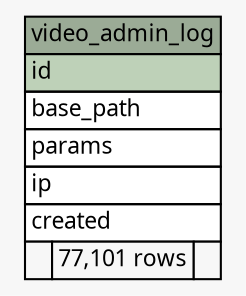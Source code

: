 // dot 2.26.0 on Linux 2.6.32-504.3.3.el6.x86_64
// SchemaSpy rev Unknown
digraph "video_admin_log" {
  graph [
    rankdir="RL"
    bgcolor="#f7f7f7"
    nodesep="0.18"
    ranksep="0.46"
    fontname="Microsoft YaHei"
    fontsize="11"
  ];
  node [
    fontname="Microsoft YaHei"
    fontsize="11"
    shape="plaintext"
  ];
  edge [
    arrowsize="0.8"
  ];
  "video_admin_log" [
    label=<
    <TABLE BORDER="0" CELLBORDER="1" CELLSPACING="0" BGCOLOR="#ffffff">
      <TR><TD COLSPAN="3" BGCOLOR="#9bab96" ALIGN="CENTER">video_admin_log</TD></TR>
      <TR><TD PORT="id" COLSPAN="3" BGCOLOR="#bed1b8" ALIGN="LEFT">id</TD></TR>
      <TR><TD PORT="base_path" COLSPAN="3" ALIGN="LEFT">base_path</TD></TR>
      <TR><TD PORT="params" COLSPAN="3" ALIGN="LEFT">params</TD></TR>
      <TR><TD PORT="ip" COLSPAN="3" ALIGN="LEFT">ip</TD></TR>
      <TR><TD PORT="created" COLSPAN="3" ALIGN="LEFT">created</TD></TR>
      <TR><TD ALIGN="LEFT" BGCOLOR="#f7f7f7">  </TD><TD ALIGN="RIGHT" BGCOLOR="#f7f7f7">77,101 rows</TD><TD ALIGN="RIGHT" BGCOLOR="#f7f7f7">  </TD></TR>
    </TABLE>>
    URL="tables/video_admin_log.html"
    tooltip="video_admin_log"
  ];
}
